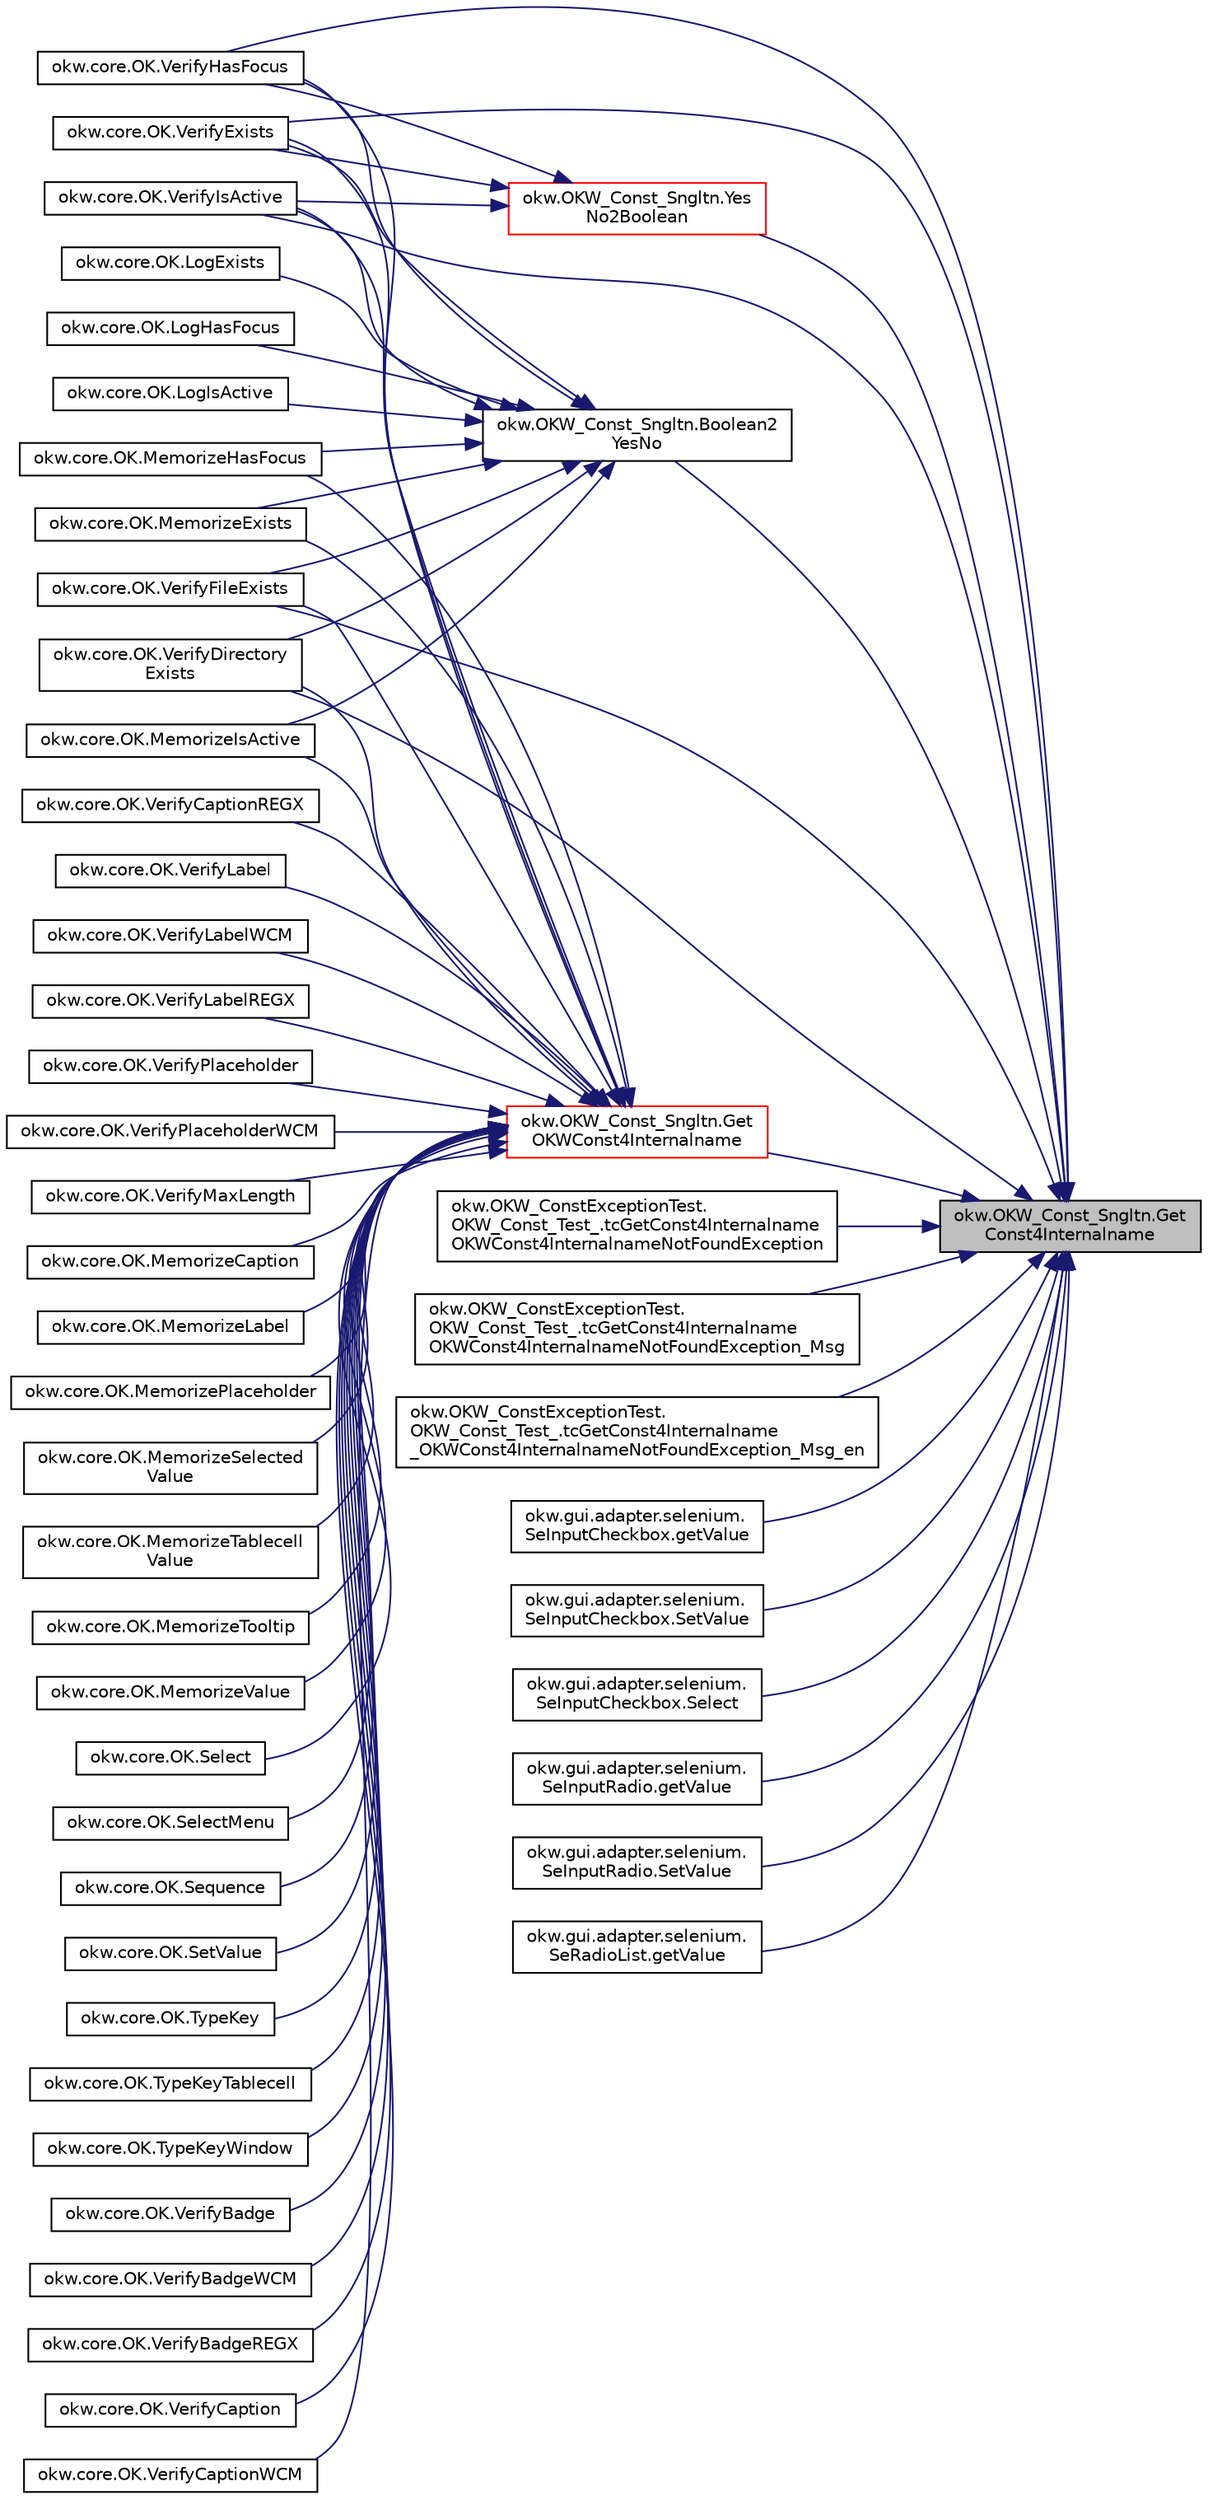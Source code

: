 digraph "okw.OKW_Const_Sngltn.GetConst4Internalname"
{
 // INTERACTIVE_SVG=YES
 // LATEX_PDF_SIZE
  edge [fontname="Helvetica",fontsize="10",labelfontname="Helvetica",labelfontsize="10"];
  node [fontname="Helvetica",fontsize="10",shape=record];
  rankdir="RL";
  Node111 [label="okw.OKW_Const_Sngltn.Get\lConst4Internalname",height=0.2,width=0.4,color="black", fillcolor="grey75", style="filled", fontcolor="black",tooltip="Methode ermittelt für Internalname und der aktuell eingestellten Sprache den Wert für Const."];
  Node111 -> Node112 [dir="back",color="midnightblue",fontsize="10",style="solid",fontname="Helvetica"];
  Node112 [label="okw.core.OK.VerifyExists",height=0.2,width=0.4,color="black", fillcolor="white", style="filled",URL="$classokw_1_1core_1_1_o_k.html#a9785853231d70946dcbbfcd44b509c25",tooltip="Prüft, ob das gegebene Objekt existiert."];
  Node111 -> Node113 [dir="back",color="midnightblue",fontsize="10",style="solid",fontname="Helvetica"];
  Node113 [label="okw.core.OK.VerifyHasFocus",height=0.2,width=0.4,color="black", fillcolor="white", style="filled",URL="$classokw_1_1core_1_1_o_k.html#a4950117cbe9cd2b769ae529bbdc1f897",tooltip="Vergleicht den Fokus-Zustand des gegebenen Objekts mit dem erwarteten Wert."];
  Node111 -> Node114 [dir="back",color="midnightblue",fontsize="10",style="solid",fontname="Helvetica"];
  Node114 [label="okw.core.OK.VerifyIsActive",height=0.2,width=0.4,color="black", fillcolor="white", style="filled",URL="$classokw_1_1core_1_1_o_k.html#a071aec5319238e209cfc6f1434ea13e8",tooltip="copydoc IOKW_State::VerifyHasFocus(String,String)"];
  Node111 -> Node115 [dir="back",color="midnightblue",fontsize="10",style="solid",fontname="Helvetica"];
  Node115 [label="okw.core.OK.VerifyFileExists",height=0.2,width=0.4,color="black", fillcolor="white", style="filled",URL="$classokw_1_1core_1_1_o_k.html#a8afdd9c8a47dc54aced5cce6226678ad",tooltip="Prüft, ob die gegebene Datei existiert."];
  Node111 -> Node116 [dir="back",color="midnightblue",fontsize="10",style="solid",fontname="Helvetica"];
  Node116 [label="okw.core.OK.VerifyDirectory\lExists",height=0.2,width=0.4,color="black", fillcolor="white", style="filled",URL="$classokw_1_1core_1_1_o_k.html#aeec97e6090b2d4140c5961d81700b5cf",tooltip="Prüft, ob das gegebene Verzeichnis existiert."];
  Node111 -> Node117 [dir="back",color="midnightblue",fontsize="10",style="solid",fontname="Helvetica"];
  Node117 [label="okw.OKW_Const_Sngltn.Boolean2\lYesNo",height=0.2,width=0.4,color="black", fillcolor="white", style="filled",URL="$classokw_1_1_o_k_w___const___sngltn.html#afc1c3325b8bede60aa50b1d5ebfdddf1",tooltip="Konvertiert WAHR/FALSCH (true/false) sprachabhängig nach \"Ja\"/\"Nein\" (Yes/No)"];
  Node117 -> Node118 [dir="back",color="midnightblue",fontsize="10",style="solid",fontname="Helvetica"];
  Node118 [label="okw.core.OK.LogExists",height=0.2,width=0.4,color="black", fillcolor="white", style="filled",URL="$classokw_1_1core_1_1_o_k.html#ac20bd936e2181f94529469c6fc130238",tooltip="Gibt die Existenz eines GUI-Objektes mit YES/NO in den Testergebnissen aus."];
  Node117 -> Node119 [dir="back",color="midnightblue",fontsize="10",style="solid",fontname="Helvetica"];
  Node119 [label="okw.core.OK.LogHasFocus",height=0.2,width=0.4,color="black", fillcolor="white", style="filled",URL="$classokw_1_1core_1_1_o_k.html#a1b8a5a3d583ffabc0063632ab9d981cf",tooltip="Dokumentiert den Fokus-Status des gegebenen Objekts."];
  Node117 -> Node120 [dir="back",color="midnightblue",fontsize="10",style="solid",fontname="Helvetica"];
  Node120 [label="okw.core.OK.LogIsActive",height=0.2,width=0.4,color="black", fillcolor="white", style="filled",URL="$classokw_1_1core_1_1_o_k.html#ae44a6c32e26a7f93dd5c9f7b5765ee0d",tooltip="Dokumentiert den Status des gegebenen Objekts."];
  Node117 -> Node121 [dir="back",color="midnightblue",fontsize="10",style="solid",fontname="Helvetica"];
  Node121 [label="okw.core.OK.MemorizeExists",height=0.2,width=0.4,color="black", fillcolor="white", style="filled",URL="$classokw_1_1core_1_1_o_k.html#a61db6d17853d7c0913216708c2c29779",tooltip="Merkt sich den aktuell existierenden Zustand des Objekts."];
  Node117 -> Node122 [dir="back",color="midnightblue",fontsize="10",style="solid",fontname="Helvetica"];
  Node122 [label="okw.core.OK.MemorizeHasFocus",height=0.2,width=0.4,color="black", fillcolor="white", style="filled",URL="$classokw_1_1core_1_1_o_k.html#aa18fa77383398b2a8242ca299938c24d",tooltip="Keine Beschreibung zu \"MemorizeHasFocus\" verfügbar."];
  Node117 -> Node123 [dir="back",color="midnightblue",fontsize="10",style="solid",fontname="Helvetica"];
  Node123 [label="okw.core.OK.MemorizeIsActive",height=0.2,width=0.4,color="black", fillcolor="white", style="filled",URL="$classokw_1_1core_1_1_o_k.html#aed2c0c9e72b5b730b6b041ef641f3bdc",tooltip="Merkt sich den Zustand des gegebenen Objekts."];
  Node117 -> Node112 [dir="back",color="midnightblue",fontsize="10",style="solid",fontname="Helvetica"];
  Node117 -> Node113 [dir="back",color="midnightblue",fontsize="10",style="solid",fontname="Helvetica"];
  Node117 -> Node114 [dir="back",color="midnightblue",fontsize="10",style="solid",fontname="Helvetica"];
  Node117 -> Node115 [dir="back",color="midnightblue",fontsize="10",style="solid",fontname="Helvetica"];
  Node117 -> Node116 [dir="back",color="midnightblue",fontsize="10",style="solid",fontname="Helvetica"];
  Node111 -> Node124 [dir="back",color="midnightblue",fontsize="10",style="solid",fontname="Helvetica"];
  Node124 [label="okw.OKW_Const_Sngltn.Get\lOKWConst4Internalname",height=0.2,width=0.4,color="red", fillcolor="white", style="filled",URL="$classokw_1_1_o_k_w___const___sngltn.html#a02c05c79f7ea6e862a81a64ce23941fd",tooltip="Methode ermittelt für Internalname und der aktuell eingestellten Sprache den Wert für OKWConst."];
  Node124 -> Node125 [dir="back",color="midnightblue",fontsize="10",style="solid",fontname="Helvetica"];
  Node125 [label="okw.core.OK.MemorizeCaption",height=0.2,width=0.4,color="black", fillcolor="white", style="filled",URL="$classokw_1_1core_1_1_o_k.html#a661c650ca7824d1ea464d98b792ae712",tooltip="Keine Beschreibung zu \"MemorizeCaption\" verfügbar."];
  Node124 -> Node121 [dir="back",color="midnightblue",fontsize="10",style="solid",fontname="Helvetica"];
  Node124 -> Node122 [dir="back",color="midnightblue",fontsize="10",style="solid",fontname="Helvetica"];
  Node124 -> Node123 [dir="back",color="midnightblue",fontsize="10",style="solid",fontname="Helvetica"];
  Node124 -> Node126 [dir="back",color="midnightblue",fontsize="10",style="solid",fontname="Helvetica"];
  Node126 [label="okw.core.OK.MemorizeLabel",height=0.2,width=0.4,color="black", fillcolor="white", style="filled",URL="$classokw_1_1core_1_1_o_k.html#ad09ff6f6389ceb04f7ec338ea3c45e85",tooltip="Speirchert den aktuellen Wert der Etikette, und legt diesen unter fpsMemKeyName ab."];
  Node124 -> Node127 [dir="back",color="midnightblue",fontsize="10",style="solid",fontname="Helvetica"];
  Node127 [label="okw.core.OK.MemorizePlaceholder",height=0.2,width=0.4,color="black", fillcolor="white", style="filled",URL="$classokw_1_1core_1_1_o_k.html#ac9744fdc26e9049a0d0fe48b1ae9d11c",tooltip="Speirchert den aktuellen Wert der Platzhalters, und legt diesen unter fpsMemKeyName ab."];
  Node124 -> Node128 [dir="back",color="midnightblue",fontsize="10",style="solid",fontname="Helvetica"];
  Node128 [label="okw.core.OK.MemorizeSelected\lValue",height=0.2,width=0.4,color="black", fillcolor="white", style="filled",URL="$classokw_1_1core_1_1_o_k.html#a7e8652a632b073da02222ee6e5e88266",tooltip="Keine Beschreibung zu \"MemorizeSelectedValue\" verfügbar."];
  Node124 -> Node129 [dir="back",color="midnightblue",fontsize="10",style="solid",fontname="Helvetica"];
  Node129 [label="okw.core.OK.MemorizeTablecell\lValue",height=0.2,width=0.4,color="black", fillcolor="white", style="filled",URL="$classokw_1_1core_1_1_o_k.html#ab7c819556f3b21faeea08fad5be32813",tooltip="Merkt sich den Wert der gegebenen Zelle in der Tabelle. throws Exception"];
  Node124 -> Node130 [dir="back",color="midnightblue",fontsize="10",style="solid",fontname="Helvetica"];
  Node130 [label="okw.core.OK.MemorizeTooltip",height=0.2,width=0.4,color="black", fillcolor="white", style="filled",URL="$classokw_1_1core_1_1_o_k.html#aad3ff1b462da844ccc53d2e177fb1def",tooltip="Dokumentiert den Tooltip-Text (Kurzinformation) des gegebenen Objekts."];
  Node124 -> Node131 [dir="back",color="midnightblue",fontsize="10",style="solid",fontname="Helvetica"];
  Node131 [label="okw.core.OK.MemorizeValue",height=0.2,width=0.4,color="black", fillcolor="white", style="filled",URL="$classokw_1_1core_1_1_o_k.html#a2d93a84a57295418131d219a5887094d",tooltip="Merkt sich den Standartwert eines Objekts."];
  Node124 -> Node132 [dir="back",color="midnightblue",fontsize="10",style="solid",fontname="Helvetica"];
  Node132 [label="okw.core.OK.Select",height=0.2,width=0.4,color="black", fillcolor="white", style="filled",URL="$classokw_1_1core_1_1_o_k.html#a7ee0b387364c0c188f94099f14f2da43",tooltip="Auswahl aller Zeilen einer Liste/Tabelle, welche die gegebenen Daten enthalten."];
  Node124 -> Node133 [dir="back",color="midnightblue",fontsize="10",style="solid",fontname="Helvetica"];
  Node133 [label="okw.core.OK.SelectMenu",height=0.2,width=0.4,color="black", fillcolor="white", style="filled",URL="$classokw_1_1core_1_1_o_k.html#a691dd78240ef7e8a609b05e431c54f8c",tooltip="Wählt den gegebenen Menüeintrag aus."];
  Node124 -> Node134 [dir="back",color="midnightblue",fontsize="10",style="solid",fontname="Helvetica"];
  Node134 [label="okw.core.OK.Sequence",height=0.2,width=0.4,color="black", fillcolor="white", style="filled",URL="$classokw_1_1core_1_1_o_k.html#a4ce824499d5b8b9612beff9f5438c6a1",tooltip="Ruft die Sequenz eines Fensters auf."];
  Node124 -> Node135 [dir="back",color="midnightblue",fontsize="10",style="solid",fontname="Helvetica"];
  Node135 [label="okw.core.OK.SetValue",height=0.2,width=0.4,color="black", fillcolor="white", style="filled",URL="$classokw_1_1core_1_1_o_k.html#a6af4fe0d34a701aefc8ce67657b3c432",tooltip="Setzt den Wert des gegebenen Fensterobjekts auf den gegebenen Wert."];
  Node124 -> Node136 [dir="back",color="midnightblue",fontsize="10",style="solid",fontname="Helvetica"];
  Node136 [label="okw.core.OK.TypeKey",height=0.2,width=0.4,color="black", fillcolor="white", style="filled",URL="$classokw_1_1core_1_1_o_k.html#a4600012e7b1fdbedcee36313d0397fd5",tooltip="Tastatureingaben von Daten in das aktive Fensterobjekt."];
  Node124 -> Node137 [dir="back",color="midnightblue",fontsize="10",style="solid",fontname="Helvetica"];
  Node137 [label="okw.core.OK.TypeKeyTablecell",height=0.2,width=0.4,color="black", fillcolor="white", style="filled",URL="$classokw_1_1core_1_1_o_k.html#afbfb6cebd96c8087190627a4c0d0f7c4",tooltip="Eingabe von Daten in eine gegebene Tabellenzelle über die Tastatur."];
  Node124 -> Node138 [dir="back",color="midnightblue",fontsize="10",style="solid",fontname="Helvetica"];
  Node138 [label="okw.core.OK.TypeKeyWindow",height=0.2,width=0.4,color="black", fillcolor="white", style="filled",URL="$classokw_1_1core_1_1_o_k.html#ad91da46f1631eed55757d42061543e86",tooltip="Tastatureingabe in ein bestimmtes Fensterobjekt."];
  Node124 -> Node139 [dir="back",color="midnightblue",fontsize="10",style="solid",fontname="Helvetica"];
  Node139 [label="okw.core.OK.VerifyBadge",height=0.2,width=0.4,color="black", fillcolor="white", style="filled",URL="$classokw_1_1core_1_1_o_k.html#ac2c25fc3fa5b40db4e95219582f11874",tooltip="Überprüft den Badge des Objektes ."];
  Node124 -> Node140 [dir="back",color="midnightblue",fontsize="10",style="solid",fontname="Helvetica"];
  Node140 [label="okw.core.OK.VerifyBadgeWCM",height=0.2,width=0.4,color="black", fillcolor="white", style="filled",URL="$classokw_1_1core_1_1_o_k.html#a0bcee3fd07b44b54c13c14f0ff1080f0",tooltip="Überprüft den Badge des Objektes ."];
  Node124 -> Node141 [dir="back",color="midnightblue",fontsize="10",style="solid",fontname="Helvetica"];
  Node141 [label="okw.core.OK.VerifyBadgeREGX",height=0.2,width=0.4,color="black", fillcolor="white", style="filled",URL="$classokw_1_1core_1_1_o_k.html#a9e122d11d43dfbb7835c21a8b55b5759",tooltip="Überprüft den Badge des Objektes ."];
  Node124 -> Node142 [dir="back",color="midnightblue",fontsize="10",style="solid",fontname="Helvetica"];
  Node142 [label="okw.core.OK.VerifyCaption",height=0.2,width=0.4,color="black", fillcolor="white", style="filled",URL="$classokw_1_1core_1_1_o_k.html#afe1a1b392d59c5ceef93ed6d0cfd2e01",tooltip="Prüft den Standardwert eines Objektes (in den meisten Fällen ist dies der angezeigte Text)."];
  Node124 -> Node143 [dir="back",color="midnightblue",fontsize="10",style="solid",fontname="Helvetica"];
  Node143 [label="okw.core.OK.VerifyCaptionWCM",height=0.2,width=0.4,color="black", fillcolor="white", style="filled",URL="$classokw_1_1core_1_1_o_k.html#a461f7511030e7975fe983b2509527529",tooltip="Prüft den Standardwert eines Objektes (in den meisten Fällen ist dies der angezeigte Text)."];
  Node124 -> Node144 [dir="back",color="midnightblue",fontsize="10",style="solid",fontname="Helvetica"];
  Node144 [label="okw.core.OK.VerifyCaptionREGX",height=0.2,width=0.4,color="black", fillcolor="white", style="filled",URL="$classokw_1_1core_1_1_o_k.html#a7b0869a2a6df63be61899963dc35d768",tooltip="Überprüft die Überschrift des Objektes."];
  Node124 -> Node112 [dir="back",color="midnightblue",fontsize="10",style="solid",fontname="Helvetica"];
  Node124 -> Node113 [dir="back",color="midnightblue",fontsize="10",style="solid",fontname="Helvetica"];
  Node124 -> Node114 [dir="back",color="midnightblue",fontsize="10",style="solid",fontname="Helvetica"];
  Node124 -> Node145 [dir="back",color="midnightblue",fontsize="10",style="solid",fontname="Helvetica"];
  Node145 [label="okw.core.OK.VerifyLabel",height=0.2,width=0.4,color="black", fillcolor="white", style="filled",URL="$classokw_1_1core_1_1_o_k.html#a1bfa8ae24fc44958e4e3c4272c120bb8",tooltip="Überprüft die Beschreibung des Objektes."];
  Node124 -> Node146 [dir="back",color="midnightblue",fontsize="10",style="solid",fontname="Helvetica"];
  Node146 [label="okw.core.OK.VerifyLabelWCM",height=0.2,width=0.4,color="black", fillcolor="white", style="filled",URL="$classokw_1_1core_1_1_o_k.html#a4187442dc3574358fda8af18cb03f15e",tooltip="Überprüft die Beschreibung/Label des Objektes."];
  Node124 -> Node147 [dir="back",color="midnightblue",fontsize="10",style="solid",fontname="Helvetica"];
  Node147 [label="okw.core.OK.VerifyLabelREGX",height=0.2,width=0.4,color="black", fillcolor="white", style="filled",URL="$classokw_1_1core_1_1_o_k.html#aeedf0dfdfe514b50ad774eb187a8cc34",tooltip="Überprüft die Überschrift des Objektes."];
  Node124 -> Node148 [dir="back",color="midnightblue",fontsize="10",style="solid",fontname="Helvetica"];
  Node148 [label="okw.core.OK.VerifyPlaceholder",height=0.2,width=0.4,color="black", fillcolor="white", style="filled",URL="$classokw_1_1core_1_1_o_k.html#a8c6275d39dbc5ce13caf907f511a9a64",tooltip="Überprüft die Beschreibung des Objektes."];
  Node124 -> Node149 [dir="back",color="midnightblue",fontsize="10",style="solid",fontname="Helvetica"];
  Node149 [label="okw.core.OK.VerifyPlaceholderWCM",height=0.2,width=0.4,color="black", fillcolor="white", style="filled",URL="$classokw_1_1core_1_1_o_k.html#a20ab85fe302c5b2fc61b94a8fe347f0c",tooltip="Überprüft den Platzhalter des Objektes."];
  Node124 -> Node150 [dir="back",color="midnightblue",fontsize="10",style="solid",fontname="Helvetica"];
  Node150 [label="okw.core.OK.VerifyMaxLength",height=0.2,width=0.4,color="black", fillcolor="white", style="filled",URL="$classokw_1_1core_1_1_o_k.html#af60e502babb048eec6adefd04dc9d349",tooltip="Checks the maximum number of characters that can be entered."];
  Node124 -> Node115 [dir="back",color="midnightblue",fontsize="10",style="solid",fontname="Helvetica"];
  Node124 -> Node116 [dir="back",color="midnightblue",fontsize="10",style="solid",fontname="Helvetica"];
  Node111 -> Node177 [dir="back",color="midnightblue",fontsize="10",style="solid",fontname="Helvetica"];
  Node177 [label="okw.OKW_Const_Sngltn.Yes\lNo2Boolean",height=0.2,width=0.4,color="red", fillcolor="white", style="filled",URL="$classokw_1_1_o_k_w___const___sngltn.html#a99d340fb7556d8b20de03fbf1da17d77",tooltip="Konvertiert sprachabhängig Ja/Nein zu einem Booleanean Wert (Wahr/Falsch)."];
  Node177 -> Node112 [dir="back",color="midnightblue",fontsize="10",style="solid",fontname="Helvetica"];
  Node177 -> Node113 [dir="back",color="midnightblue",fontsize="10",style="solid",fontname="Helvetica"];
  Node177 -> Node114 [dir="back",color="midnightblue",fontsize="10",style="solid",fontname="Helvetica"];
  Node111 -> Node182 [dir="back",color="midnightblue",fontsize="10",style="solid",fontname="Helvetica"];
  Node182 [label="okw.OKW_ConstExceptionTest.\lOKW_Const_Test_.tcGetConst4Internalname\lOKWConst4InternalnameNotFoundException",height=0.2,width=0.4,color="black", fillcolor="white", style="filled",URL="$classokw_1_1_o_k_w___const_exception_test_1_1_o_k_w___const___test__.html#a38c051ccf8e514c727fb9f8cc829c3ec",tooltip="Prüft ob die Exception \"OKWConst4InternalnameNotFoundException\" ausgelöst wird, wenn ein nicht vorhan..."];
  Node111 -> Node183 [dir="back",color="midnightblue",fontsize="10",style="solid",fontname="Helvetica"];
  Node183 [label="okw.OKW_ConstExceptionTest.\lOKW_Const_Test_.tcGetConst4Internalname\lOKWConst4InternalnameNotFoundException_Msg",height=0.2,width=0.4,color="black", fillcolor="white", style="filled",URL="$classokw_1_1_o_k_w___const_exception_test_1_1_o_k_w___const___test__.html#ab77dee6e793d7d532849124ffeea019a",tooltip="Prüft, ob der sprachabhängige Hinweis zu der Exception \"OKWConst4InternalnameNotFoundException\" ausge..."];
  Node111 -> Node184 [dir="back",color="midnightblue",fontsize="10",style="solid",fontname="Helvetica"];
  Node184 [label="okw.OKW_ConstExceptionTest.\lOKW_Const_Test_.tcGetConst4Internalname\l_OKWConst4InternalnameNotFoundException_Msg_en",height=0.2,width=0.4,color="black", fillcolor="white", style="filled",URL="$classokw_1_1_o_k_w___const_exception_test_1_1_o_k_w___const___test__.html#ae988516143f8f62da7febe3e5e1a363d",tooltip="Prüft ob der sprachabhängige Hinweis zu der Exception \"OKWConst4InternalnameNotFoundException\" ausgeg..."];
  Node111 -> Node185 [dir="back",color="midnightblue",fontsize="10",style="solid",fontname="Helvetica"];
  Node185 [label="okw.gui.adapter.selenium.\lSeInputCheckbox.getValue",height=0.2,width=0.4,color="black", fillcolor="white", style="filled",URL="$classokw_1_1gui_1_1adapter_1_1selenium_1_1_se_input_checkbox.html#a19bd403031cbdc003823a7b21c0cf12e",tooltip="Ermittelt/holt den aktuellen Wert der CheckBox."];
  Node111 -> Node186 [dir="back",color="midnightblue",fontsize="10",style="solid",fontname="Helvetica"];
  Node186 [label="okw.gui.adapter.selenium.\lSeInputCheckbox.SetValue",height=0.2,width=0.4,color="black", fillcolor="white", style="filled",URL="$classokw_1_1gui_1_1adapter_1_1selenium_1_1_se_input_checkbox.html#ae11a49c881f65456d65abd1b3ddf8de7",tooltip=" "];
  Node111 -> Node187 [dir="back",color="midnightblue",fontsize="10",style="solid",fontname="Helvetica"];
  Node187 [label="okw.gui.adapter.selenium.\lSeInputCheckbox.Select",height=0.2,width=0.4,color="black", fillcolor="white", style="filled",URL="$classokw_1_1gui_1_1adapter_1_1selenium_1_1_se_input_checkbox.html#a37d7733b7807cf4daade07461a506146",tooltip="Erlaubte Werte sind sprachabhängig CHECKED/UNCHECKED."];
  Node111 -> Node188 [dir="back",color="midnightblue",fontsize="10",style="solid",fontname="Helvetica"];
  Node188 [label="okw.gui.adapter.selenium.\lSeInputRadio.getValue",height=0.2,width=0.4,color="black", fillcolor="white", style="filled",URL="$classokw_1_1gui_1_1adapter_1_1selenium_1_1_se_input_radio.html#a065bf42fe3ac6802ebac1bb25099e89a",tooltip="Ermittelt den aktuellen Wert des RadioButtons."];
  Node111 -> Node189 [dir="back",color="midnightblue",fontsize="10",style="solid",fontname="Helvetica"];
  Node189 [label="okw.gui.adapter.selenium.\lSeInputRadio.SetValue",height=0.2,width=0.4,color="black", fillcolor="white", style="filled",URL="$classokw_1_1gui_1_1adapter_1_1selenium_1_1_se_input_radio.html#a7dce83be09a4af05f50b0e74aa9d27f7",tooltip="Ein SeInputButton IstkeinMenüobject! -> OKWFrameObjectMethodNotImplemented Auslösen!"];
  Node111 -> Node190 [dir="back",color="midnightblue",fontsize="10",style="solid",fontname="Helvetica"];
  Node190 [label="okw.gui.adapter.selenium.\lSeRadioList.getValue",height=0.2,width=0.4,color="black", fillcolor="white", style="filled",URL="$classokw_1_1gui_1_1adapter_1_1selenium_1_1_se_radio_list.html#a2de5dcb9d606e72dbe9e5a9cbef481ad",tooltip="Ermittelt den textuellen Inhalt des markierten Textes für Prüfewert."];
}
